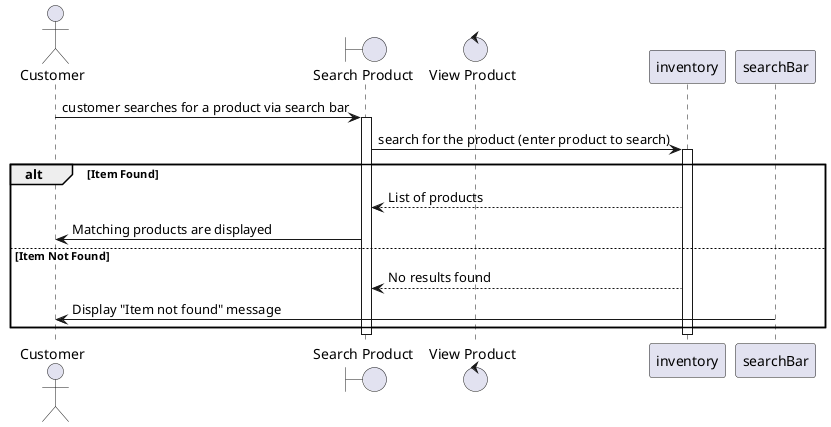 @startuml searchProduct
actor Customer
boundary "Search Product" as searchProduct
control "View Product" as viewProduct
Customer -> searchProduct: customer searches for a product via search bar
activate searchProduct
searchProduct-> inventory: search for the product (enter product to search)
activate inventory
alt Item Found
inventory--> searchProduct: List of products 
searchProduct-> Customer: Matching products are displayed
else Item Not Found 
inventory--> searchProduct: No results found 
searchBar -> Customer: Display "Item not found" message 
end
deactivate searchProduct
deactivate inventory
@enduml
